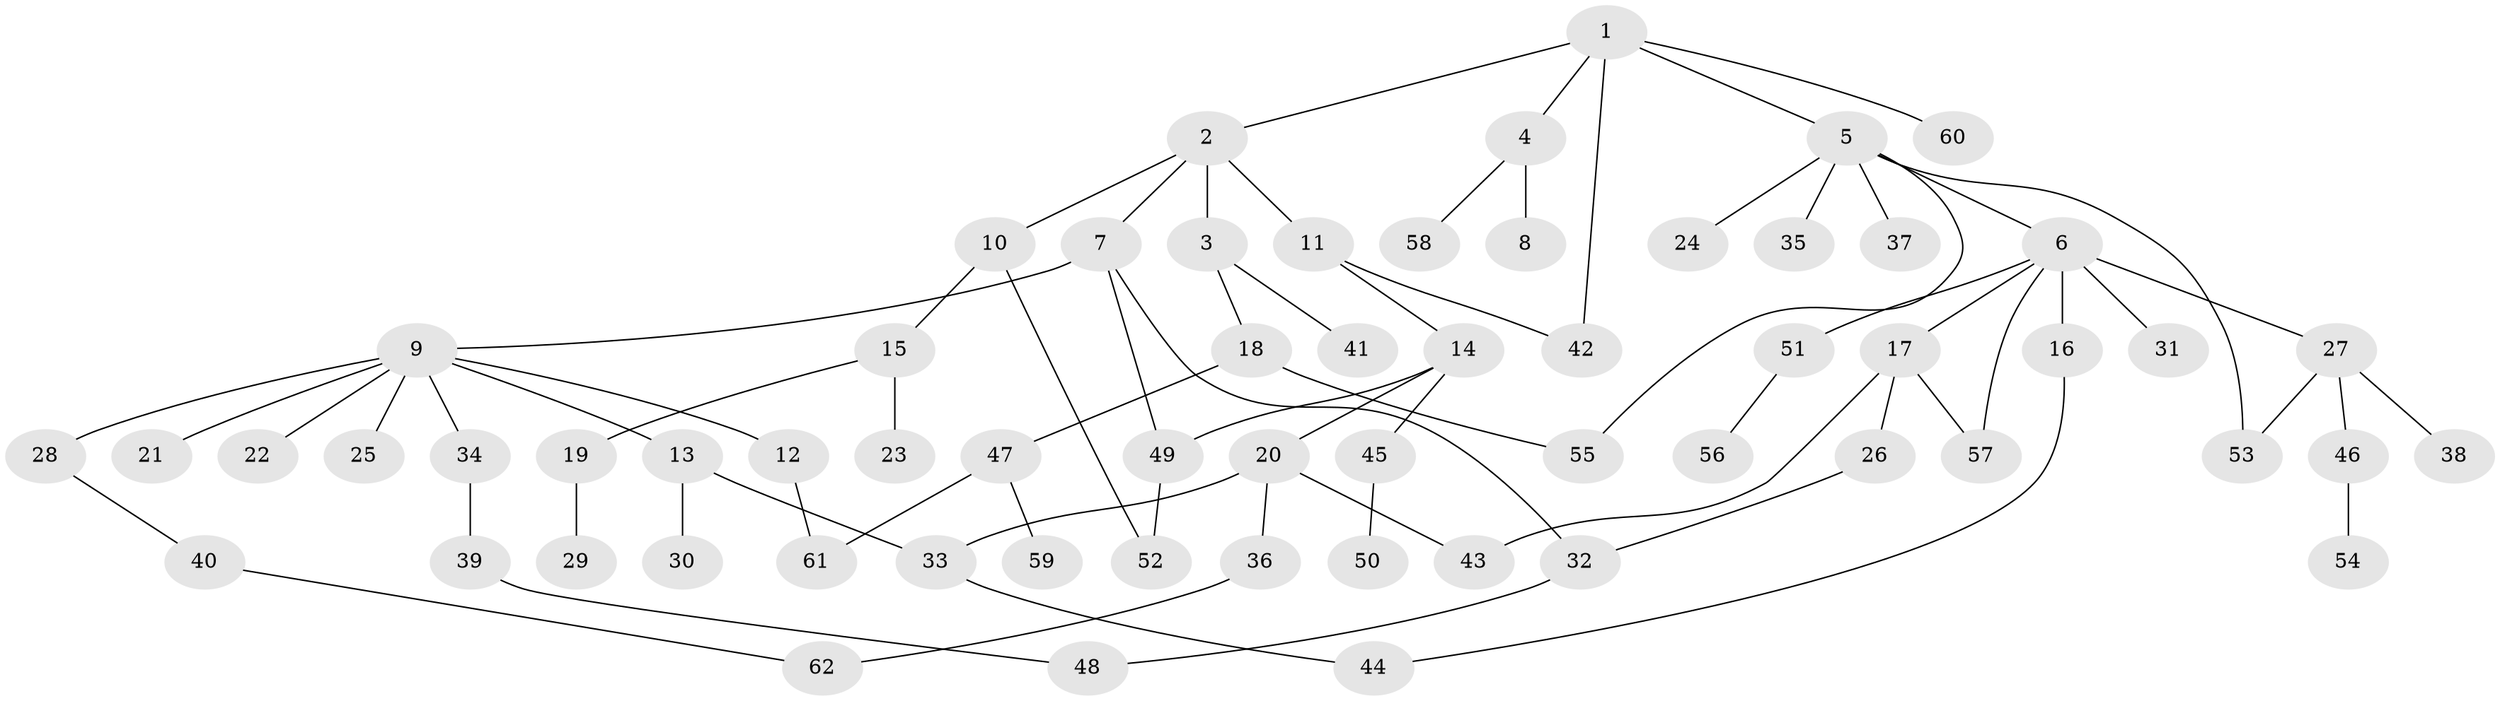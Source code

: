 // coarse degree distribution, {5: 0.023255813953488372, 7: 0.023255813953488372, 2: 0.2558139534883721, 6: 0.046511627906976744, 8: 0.023255813953488372, 4: 0.11627906976744186, 3: 0.16279069767441862, 1: 0.3488372093023256}
// Generated by graph-tools (version 1.1) at 2025/23/03/03/25 07:23:32]
// undirected, 62 vertices, 74 edges
graph export_dot {
graph [start="1"]
  node [color=gray90,style=filled];
  1;
  2;
  3;
  4;
  5;
  6;
  7;
  8;
  9;
  10;
  11;
  12;
  13;
  14;
  15;
  16;
  17;
  18;
  19;
  20;
  21;
  22;
  23;
  24;
  25;
  26;
  27;
  28;
  29;
  30;
  31;
  32;
  33;
  34;
  35;
  36;
  37;
  38;
  39;
  40;
  41;
  42;
  43;
  44;
  45;
  46;
  47;
  48;
  49;
  50;
  51;
  52;
  53;
  54;
  55;
  56;
  57;
  58;
  59;
  60;
  61;
  62;
  1 -- 2;
  1 -- 4;
  1 -- 5;
  1 -- 42;
  1 -- 60;
  2 -- 3;
  2 -- 7;
  2 -- 10;
  2 -- 11;
  3 -- 18;
  3 -- 41;
  4 -- 8;
  4 -- 58;
  5 -- 6;
  5 -- 24;
  5 -- 35;
  5 -- 37;
  5 -- 53;
  5 -- 55;
  6 -- 16;
  6 -- 17;
  6 -- 27;
  6 -- 31;
  6 -- 51;
  6 -- 57;
  7 -- 9;
  7 -- 32;
  7 -- 49;
  9 -- 12;
  9 -- 13;
  9 -- 21;
  9 -- 22;
  9 -- 25;
  9 -- 28;
  9 -- 34;
  10 -- 15;
  10 -- 52;
  11 -- 14;
  11 -- 42;
  12 -- 61;
  13 -- 30;
  13 -- 33;
  14 -- 20;
  14 -- 45;
  14 -- 49;
  15 -- 19;
  15 -- 23;
  16 -- 44;
  17 -- 26;
  17 -- 57;
  17 -- 43;
  18 -- 47;
  18 -- 55;
  19 -- 29;
  20 -- 33;
  20 -- 36;
  20 -- 43;
  26 -- 32;
  27 -- 38;
  27 -- 46;
  27 -- 53;
  28 -- 40;
  32 -- 48;
  33 -- 44;
  34 -- 39;
  36 -- 62;
  39 -- 48;
  40 -- 62;
  45 -- 50;
  46 -- 54;
  47 -- 59;
  47 -- 61;
  49 -- 52;
  51 -- 56;
}

